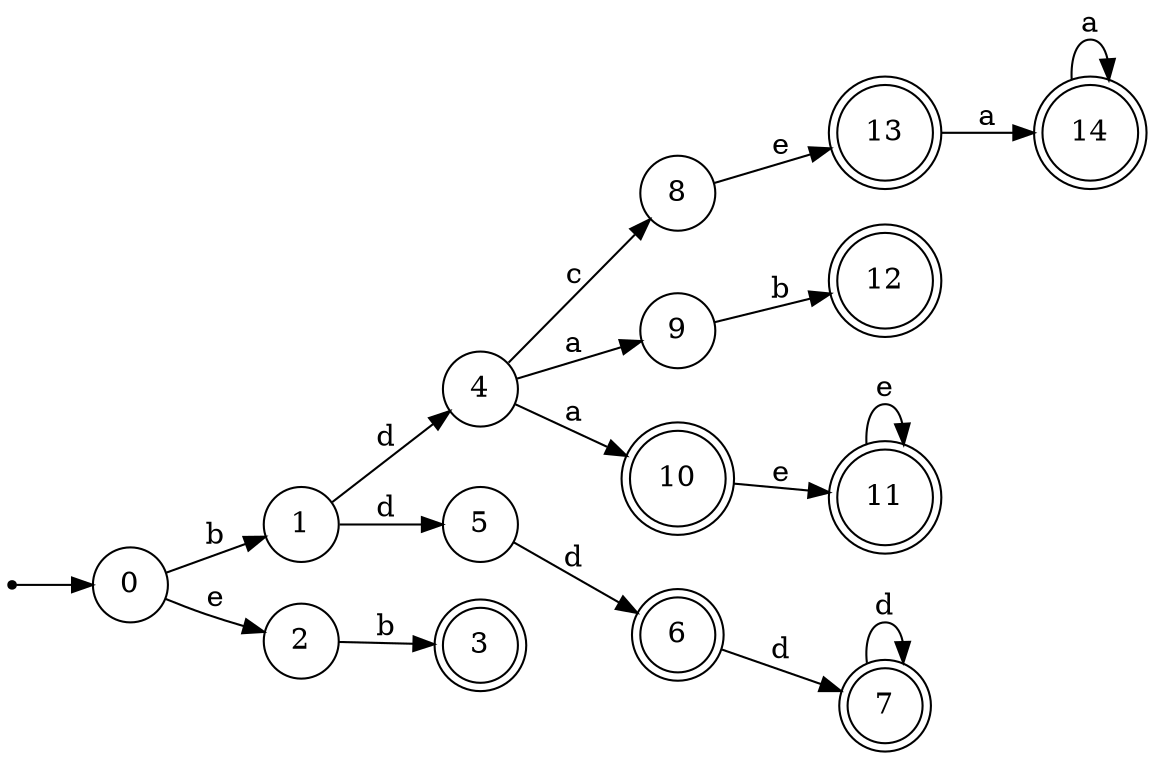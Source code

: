 digraph finite_state_machine {
rankdir=LR;
size="20,20";
node [shape = point]; "dummy0"
node [shape = circle]; "0";
"dummy0" -> "0";
node [shape = circle]; "1";
node [shape = circle]; "2";
node [shape = doublecircle]; "3";node [shape = circle]; "4";
node [shape = circle]; "5";
node [shape = doublecircle]; "6";node [shape = doublecircle]; "7";node [shape = circle]; "8";
node [shape = circle]; "9";
node [shape = doublecircle]; "10";node [shape = doublecircle]; "11";node [shape = doublecircle]; "12";node [shape = doublecircle]; "13";node [shape = doublecircle]; "14";"0" -> "1" [label = "b"];
 "0" -> "2" [label = "e"];
 "2" -> "3" [label = "b"];
 "1" -> "4" [label = "d"];
 "1" -> "5" [label = "d"];
 "5" -> "6" [label = "d"];
 "6" -> "7" [label = "d"];
 "7" -> "7" [label = "d"];
 "4" -> "8" [label = "c"];
 "4" -> "9" [label = "a"];
 "4" -> "10" [label = "a"];
 "10" -> "11" [label = "e"];
 "11" -> "11" [label = "e"];
 "9" -> "12" [label = "b"];
 "8" -> "13" [label = "e"];
 "13" -> "14" [label = "a"];
 "14" -> "14" [label = "a"];
 }
